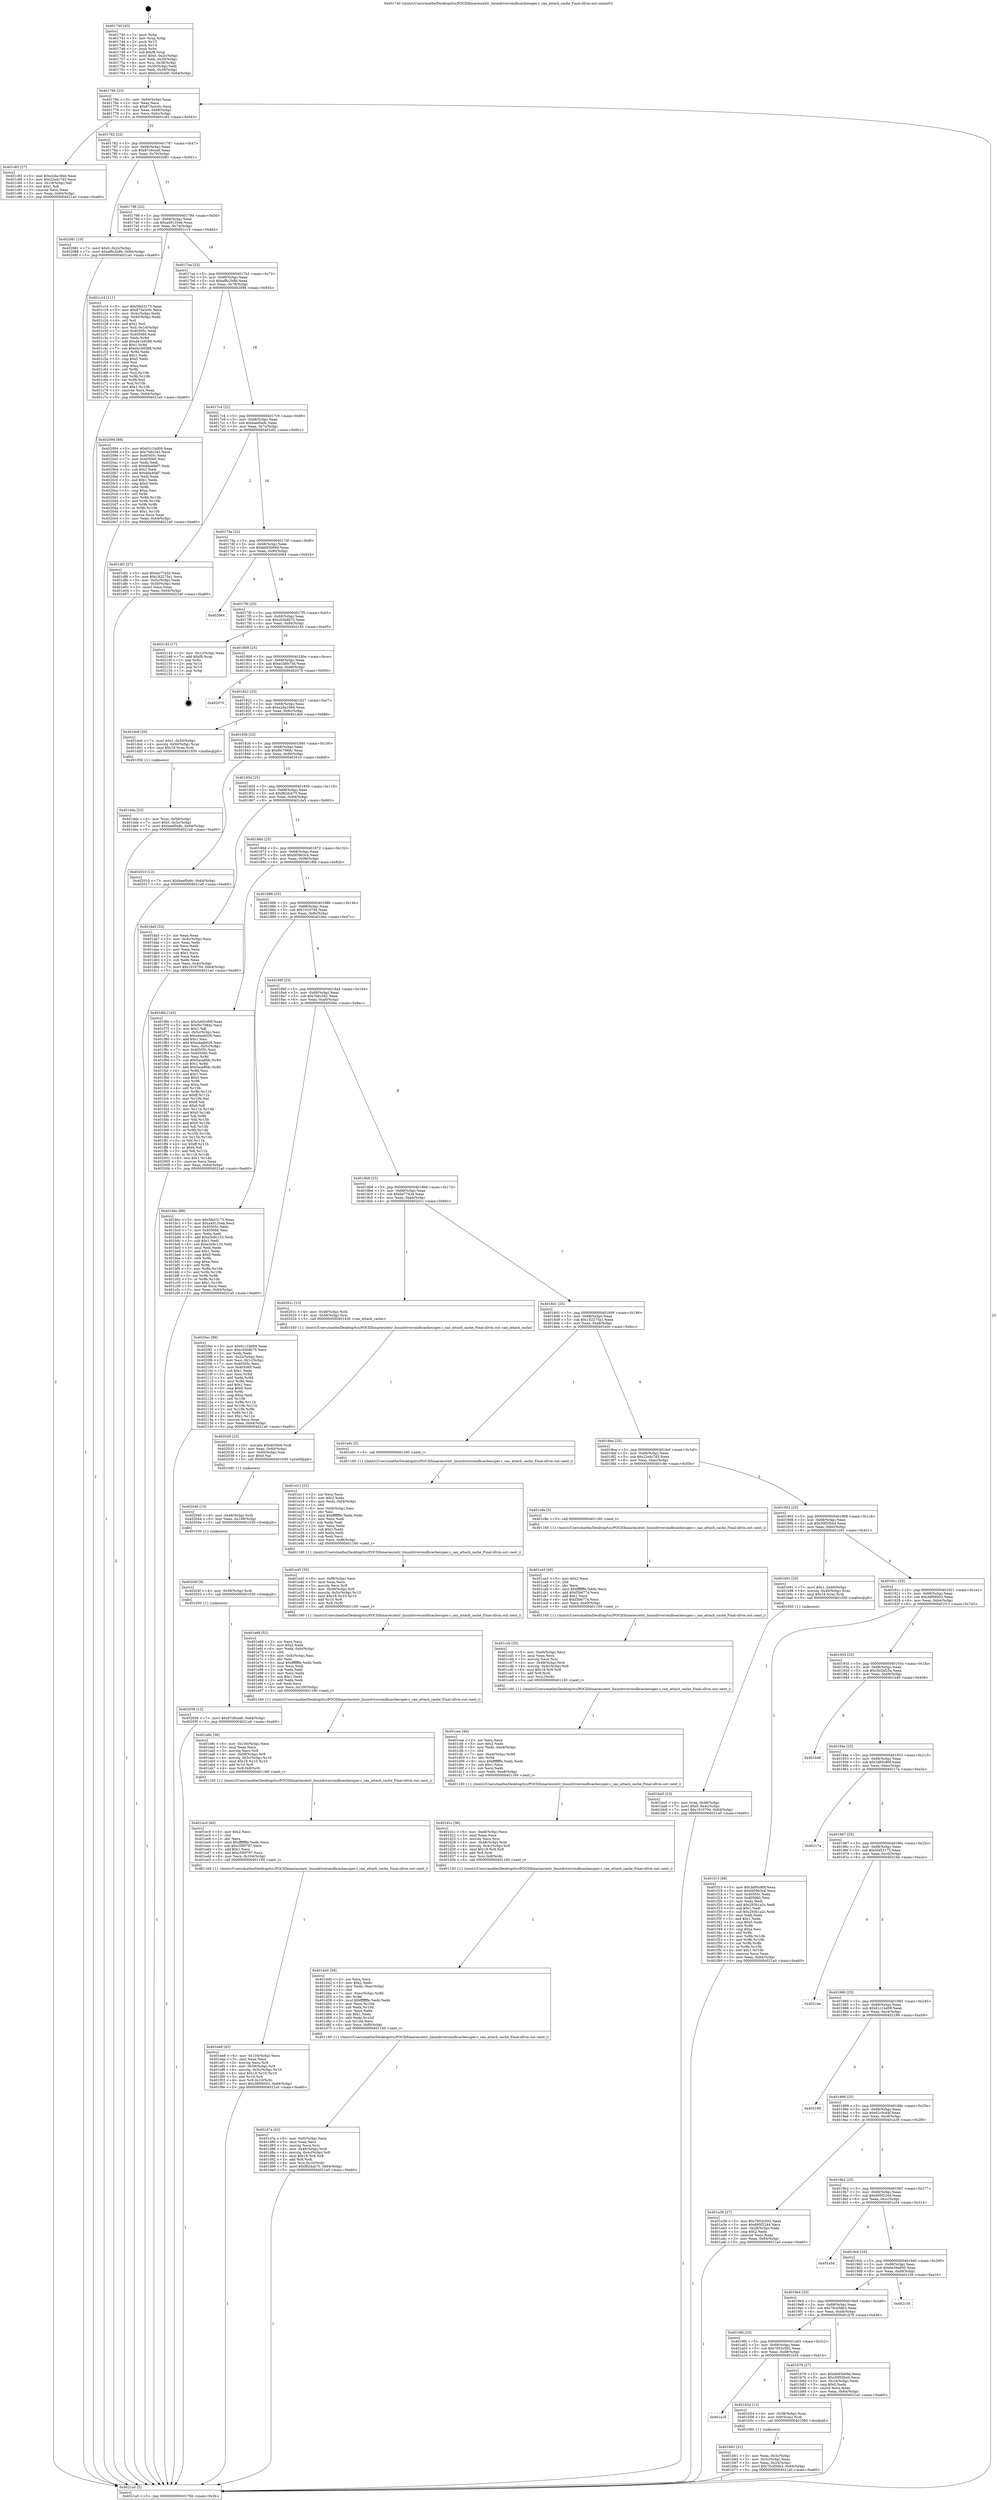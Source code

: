 digraph "0x401740" {
  label = "0x401740 (/mnt/c/Users/mathe/Desktop/tcc/POCII/binaries/extr_linuxdriversmdbcachesuper.c_can_attach_cache_Final-ollvm.out::main(0))"
  labelloc = "t"
  node[shape=record]

  Entry [label="",width=0.3,height=0.3,shape=circle,fillcolor=black,style=filled]
  "0x40176b" [label="{
     0x40176b [23]\l
     | [instrs]\l
     &nbsp;&nbsp;0x40176b \<+3\>: mov -0x64(%rbp),%eax\l
     &nbsp;&nbsp;0x40176e \<+2\>: mov %eax,%ecx\l
     &nbsp;&nbsp;0x401770 \<+6\>: sub $0x873a3c0c,%ecx\l
     &nbsp;&nbsp;0x401776 \<+3\>: mov %eax,-0x68(%rbp)\l
     &nbsp;&nbsp;0x401779 \<+3\>: mov %ecx,-0x6c(%rbp)\l
     &nbsp;&nbsp;0x40177c \<+6\>: je 0000000000401c83 \<main+0x543\>\l
  }"]
  "0x401c83" [label="{
     0x401c83 [27]\l
     | [instrs]\l
     &nbsp;&nbsp;0x401c83 \<+5\>: mov $0xe2da16bd,%eax\l
     &nbsp;&nbsp;0x401c88 \<+5\>: mov $0x22e4c7d3,%ecx\l
     &nbsp;&nbsp;0x401c8d \<+3\>: mov -0x1d(%rbp),%dl\l
     &nbsp;&nbsp;0x401c90 \<+3\>: test $0x1,%dl\l
     &nbsp;&nbsp;0x401c93 \<+3\>: cmovne %ecx,%eax\l
     &nbsp;&nbsp;0x401c96 \<+3\>: mov %eax,-0x64(%rbp)\l
     &nbsp;&nbsp;0x401c99 \<+5\>: jmp 00000000004021a0 \<main+0xa60\>\l
  }"]
  "0x401782" [label="{
     0x401782 [22]\l
     | [instrs]\l
     &nbsp;&nbsp;0x401782 \<+5\>: jmp 0000000000401787 \<main+0x47\>\l
     &nbsp;&nbsp;0x401787 \<+3\>: mov -0x68(%rbp),%eax\l
     &nbsp;&nbsp;0x40178a \<+5\>: sub $0x87c9cea6,%eax\l
     &nbsp;&nbsp;0x40178f \<+3\>: mov %eax,-0x70(%rbp)\l
     &nbsp;&nbsp;0x401792 \<+6\>: je 0000000000402081 \<main+0x941\>\l
  }"]
  Exit [label="",width=0.3,height=0.3,shape=circle,fillcolor=black,style=filled,peripheries=2]
  "0x402081" [label="{
     0x402081 [19]\l
     | [instrs]\l
     &nbsp;&nbsp;0x402081 \<+7\>: movl $0x0,-0x2c(%rbp)\l
     &nbsp;&nbsp;0x402088 \<+7\>: movl $0xaf8c2b8b,-0x64(%rbp)\l
     &nbsp;&nbsp;0x40208f \<+5\>: jmp 00000000004021a0 \<main+0xa60\>\l
  }"]
  "0x401798" [label="{
     0x401798 [22]\l
     | [instrs]\l
     &nbsp;&nbsp;0x401798 \<+5\>: jmp 000000000040179d \<main+0x5d\>\l
     &nbsp;&nbsp;0x40179d \<+3\>: mov -0x68(%rbp),%eax\l
     &nbsp;&nbsp;0x4017a0 \<+5\>: sub $0xa49135eb,%eax\l
     &nbsp;&nbsp;0x4017a5 \<+3\>: mov %eax,-0x74(%rbp)\l
     &nbsp;&nbsp;0x4017a8 \<+6\>: je 0000000000401c14 \<main+0x4d4\>\l
  }"]
  "0x402058" [label="{
     0x402058 [12]\l
     | [instrs]\l
     &nbsp;&nbsp;0x402058 \<+7\>: movl $0x87c9cea6,-0x64(%rbp)\l
     &nbsp;&nbsp;0x40205f \<+5\>: jmp 00000000004021a0 \<main+0xa60\>\l
  }"]
  "0x401c14" [label="{
     0x401c14 [111]\l
     | [instrs]\l
     &nbsp;&nbsp;0x401c14 \<+5\>: mov $0x5fa53175,%eax\l
     &nbsp;&nbsp;0x401c19 \<+5\>: mov $0x873a3c0c,%ecx\l
     &nbsp;&nbsp;0x401c1e \<+3\>: mov -0x4c(%rbp),%edx\l
     &nbsp;&nbsp;0x401c21 \<+3\>: cmp -0x40(%rbp),%edx\l
     &nbsp;&nbsp;0x401c24 \<+4\>: setl %sil\l
     &nbsp;&nbsp;0x401c28 \<+4\>: and $0x1,%sil\l
     &nbsp;&nbsp;0x401c2c \<+4\>: mov %sil,-0x1d(%rbp)\l
     &nbsp;&nbsp;0x401c30 \<+7\>: mov 0x40505c,%edx\l
     &nbsp;&nbsp;0x401c37 \<+7\>: mov 0x405060,%edi\l
     &nbsp;&nbsp;0x401c3e \<+3\>: mov %edx,%r8d\l
     &nbsp;&nbsp;0x401c41 \<+7\>: add $0xd41b9388,%r8d\l
     &nbsp;&nbsp;0x401c48 \<+4\>: sub $0x1,%r8d\l
     &nbsp;&nbsp;0x401c4c \<+7\>: sub $0xd41b9388,%r8d\l
     &nbsp;&nbsp;0x401c53 \<+4\>: imul %r8d,%edx\l
     &nbsp;&nbsp;0x401c57 \<+3\>: and $0x1,%edx\l
     &nbsp;&nbsp;0x401c5a \<+3\>: cmp $0x0,%edx\l
     &nbsp;&nbsp;0x401c5d \<+4\>: sete %sil\l
     &nbsp;&nbsp;0x401c61 \<+3\>: cmp $0xa,%edi\l
     &nbsp;&nbsp;0x401c64 \<+4\>: setl %r9b\l
     &nbsp;&nbsp;0x401c68 \<+3\>: mov %sil,%r10b\l
     &nbsp;&nbsp;0x401c6b \<+3\>: and %r9b,%r10b\l
     &nbsp;&nbsp;0x401c6e \<+3\>: xor %r9b,%sil\l
     &nbsp;&nbsp;0x401c71 \<+3\>: or %sil,%r10b\l
     &nbsp;&nbsp;0x401c74 \<+4\>: test $0x1,%r10b\l
     &nbsp;&nbsp;0x401c78 \<+3\>: cmovne %ecx,%eax\l
     &nbsp;&nbsp;0x401c7b \<+3\>: mov %eax,-0x64(%rbp)\l
     &nbsp;&nbsp;0x401c7e \<+5\>: jmp 00000000004021a0 \<main+0xa60\>\l
  }"]
  "0x4017ae" [label="{
     0x4017ae [22]\l
     | [instrs]\l
     &nbsp;&nbsp;0x4017ae \<+5\>: jmp 00000000004017b3 \<main+0x73\>\l
     &nbsp;&nbsp;0x4017b3 \<+3\>: mov -0x68(%rbp),%eax\l
     &nbsp;&nbsp;0x4017b6 \<+5\>: sub $0xaf8c2b8b,%eax\l
     &nbsp;&nbsp;0x4017bb \<+3\>: mov %eax,-0x78(%rbp)\l
     &nbsp;&nbsp;0x4017be \<+6\>: je 0000000000402094 \<main+0x954\>\l
  }"]
  "0x40204f" [label="{
     0x40204f [9]\l
     | [instrs]\l
     &nbsp;&nbsp;0x40204f \<+4\>: mov -0x58(%rbp),%rdi\l
     &nbsp;&nbsp;0x402053 \<+5\>: call 0000000000401030 \<free@plt\>\l
     | [calls]\l
     &nbsp;&nbsp;0x401030 \{1\} (unknown)\l
  }"]
  "0x402094" [label="{
     0x402094 [88]\l
     | [instrs]\l
     &nbsp;&nbsp;0x402094 \<+5\>: mov $0x61c1bd09,%eax\l
     &nbsp;&nbsp;0x402099 \<+5\>: mov $0x7b6c342,%ecx\l
     &nbsp;&nbsp;0x40209e \<+7\>: mov 0x40505c,%edx\l
     &nbsp;&nbsp;0x4020a5 \<+7\>: mov 0x405060,%esi\l
     &nbsp;&nbsp;0x4020ac \<+2\>: mov %edx,%edi\l
     &nbsp;&nbsp;0x4020ae \<+6\>: sub $0xdda40af7,%edi\l
     &nbsp;&nbsp;0x4020b4 \<+3\>: sub $0x1,%edi\l
     &nbsp;&nbsp;0x4020b7 \<+6\>: add $0xdda40af7,%edi\l
     &nbsp;&nbsp;0x4020bd \<+3\>: imul %edi,%edx\l
     &nbsp;&nbsp;0x4020c0 \<+3\>: and $0x1,%edx\l
     &nbsp;&nbsp;0x4020c3 \<+3\>: cmp $0x0,%edx\l
     &nbsp;&nbsp;0x4020c6 \<+4\>: sete %r8b\l
     &nbsp;&nbsp;0x4020ca \<+3\>: cmp $0xa,%esi\l
     &nbsp;&nbsp;0x4020cd \<+4\>: setl %r9b\l
     &nbsp;&nbsp;0x4020d1 \<+3\>: mov %r8b,%r10b\l
     &nbsp;&nbsp;0x4020d4 \<+3\>: and %r9b,%r10b\l
     &nbsp;&nbsp;0x4020d7 \<+3\>: xor %r9b,%r8b\l
     &nbsp;&nbsp;0x4020da \<+3\>: or %r8b,%r10b\l
     &nbsp;&nbsp;0x4020dd \<+4\>: test $0x1,%r10b\l
     &nbsp;&nbsp;0x4020e1 \<+3\>: cmovne %ecx,%eax\l
     &nbsp;&nbsp;0x4020e4 \<+3\>: mov %eax,-0x64(%rbp)\l
     &nbsp;&nbsp;0x4020e7 \<+5\>: jmp 00000000004021a0 \<main+0xa60\>\l
  }"]
  "0x4017c4" [label="{
     0x4017c4 [22]\l
     | [instrs]\l
     &nbsp;&nbsp;0x4017c4 \<+5\>: jmp 00000000004017c9 \<main+0x89\>\l
     &nbsp;&nbsp;0x4017c9 \<+3\>: mov -0x68(%rbp),%eax\l
     &nbsp;&nbsp;0x4017cc \<+5\>: sub $0xbaef0a9c,%eax\l
     &nbsp;&nbsp;0x4017d1 \<+3\>: mov %eax,-0x7c(%rbp)\l
     &nbsp;&nbsp;0x4017d4 \<+6\>: je 0000000000401df1 \<main+0x6b1\>\l
  }"]
  "0x402040" [label="{
     0x402040 [15]\l
     | [instrs]\l
     &nbsp;&nbsp;0x402040 \<+4\>: mov -0x48(%rbp),%rdi\l
     &nbsp;&nbsp;0x402044 \<+6\>: mov %eax,-0x108(%rbp)\l
     &nbsp;&nbsp;0x40204a \<+5\>: call 0000000000401030 \<free@plt\>\l
     | [calls]\l
     &nbsp;&nbsp;0x401030 \{1\} (unknown)\l
  }"]
  "0x401df1" [label="{
     0x401df1 [27]\l
     | [instrs]\l
     &nbsp;&nbsp;0x401df1 \<+5\>: mov $0xbe7743d,%eax\l
     &nbsp;&nbsp;0x401df6 \<+5\>: mov $0x182275a1,%ecx\l
     &nbsp;&nbsp;0x401dfb \<+3\>: mov -0x5c(%rbp),%edx\l
     &nbsp;&nbsp;0x401dfe \<+3\>: cmp -0x50(%rbp),%edx\l
     &nbsp;&nbsp;0x401e01 \<+3\>: cmovl %ecx,%eax\l
     &nbsp;&nbsp;0x401e04 \<+3\>: mov %eax,-0x64(%rbp)\l
     &nbsp;&nbsp;0x401e07 \<+5\>: jmp 00000000004021a0 \<main+0xa60\>\l
  }"]
  "0x4017da" [label="{
     0x4017da [22]\l
     | [instrs]\l
     &nbsp;&nbsp;0x4017da \<+5\>: jmp 00000000004017df \<main+0x9f\>\l
     &nbsp;&nbsp;0x4017df \<+3\>: mov -0x68(%rbp),%eax\l
     &nbsp;&nbsp;0x4017e2 \<+5\>: sub $0xbb95b69d,%eax\l
     &nbsp;&nbsp;0x4017e7 \<+3\>: mov %eax,-0x80(%rbp)\l
     &nbsp;&nbsp;0x4017ea \<+6\>: je 0000000000402064 \<main+0x924\>\l
  }"]
  "0x402029" [label="{
     0x402029 [23]\l
     | [instrs]\l
     &nbsp;&nbsp;0x402029 \<+10\>: movabs $0x4030b6,%rdi\l
     &nbsp;&nbsp;0x402033 \<+3\>: mov %eax,-0x60(%rbp)\l
     &nbsp;&nbsp;0x402036 \<+3\>: mov -0x60(%rbp),%esi\l
     &nbsp;&nbsp;0x402039 \<+2\>: mov $0x0,%al\l
     &nbsp;&nbsp;0x40203b \<+5\>: call 0000000000401040 \<printf@plt\>\l
     | [calls]\l
     &nbsp;&nbsp;0x401040 \{1\} (unknown)\l
  }"]
  "0x402064" [label="{
     0x402064\l
  }", style=dashed]
  "0x4017f0" [label="{
     0x4017f0 [25]\l
     | [instrs]\l
     &nbsp;&nbsp;0x4017f0 \<+5\>: jmp 00000000004017f5 \<main+0xb5\>\l
     &nbsp;&nbsp;0x4017f5 \<+3\>: mov -0x68(%rbp),%eax\l
     &nbsp;&nbsp;0x4017f8 \<+5\>: sub $0xc03b8b75,%eax\l
     &nbsp;&nbsp;0x4017fd \<+6\>: mov %eax,-0x84(%rbp)\l
     &nbsp;&nbsp;0x401803 \<+6\>: je 0000000000402145 \<main+0xa05\>\l
  }"]
  "0x401ee8" [label="{
     0x401ee8 [43]\l
     | [instrs]\l
     &nbsp;&nbsp;0x401ee8 \<+6\>: mov -0x104(%rbp),%ecx\l
     &nbsp;&nbsp;0x401eee \<+3\>: imul %eax,%ecx\l
     &nbsp;&nbsp;0x401ef1 \<+3\>: movslq %ecx,%r8\l
     &nbsp;&nbsp;0x401ef4 \<+4\>: mov -0x58(%rbp),%r9\l
     &nbsp;&nbsp;0x401ef8 \<+4\>: movslq -0x5c(%rbp),%r10\l
     &nbsp;&nbsp;0x401efc \<+4\>: imul $0x18,%r10,%r10\l
     &nbsp;&nbsp;0x401f00 \<+3\>: add %r10,%r9\l
     &nbsp;&nbsp;0x401f03 \<+4\>: mov %r8,0x10(%r9)\l
     &nbsp;&nbsp;0x401f07 \<+7\>: movl $0x36f09503,-0x64(%rbp)\l
     &nbsp;&nbsp;0x401f0e \<+5\>: jmp 00000000004021a0 \<main+0xa60\>\l
  }"]
  "0x402145" [label="{
     0x402145 [17]\l
     | [instrs]\l
     &nbsp;&nbsp;0x402145 \<+3\>: mov -0x1c(%rbp),%eax\l
     &nbsp;&nbsp;0x402148 \<+7\>: add $0xf8,%rsp\l
     &nbsp;&nbsp;0x40214f \<+1\>: pop %rbx\l
     &nbsp;&nbsp;0x402150 \<+2\>: pop %r14\l
     &nbsp;&nbsp;0x402152 \<+2\>: pop %r15\l
     &nbsp;&nbsp;0x402154 \<+1\>: pop %rbp\l
     &nbsp;&nbsp;0x402155 \<+1\>: ret\l
  }"]
  "0x401809" [label="{
     0x401809 [25]\l
     | [instrs]\l
     &nbsp;&nbsp;0x401809 \<+5\>: jmp 000000000040180e \<main+0xce\>\l
     &nbsp;&nbsp;0x40180e \<+3\>: mov -0x68(%rbp),%eax\l
     &nbsp;&nbsp;0x401811 \<+5\>: sub $0xe1b8b7dd,%eax\l
     &nbsp;&nbsp;0x401816 \<+6\>: mov %eax,-0x88(%rbp)\l
     &nbsp;&nbsp;0x40181c \<+6\>: je 0000000000402070 \<main+0x930\>\l
  }"]
  "0x401ec0" [label="{
     0x401ec0 [40]\l
     | [instrs]\l
     &nbsp;&nbsp;0x401ec0 \<+5\>: mov $0x2,%ecx\l
     &nbsp;&nbsp;0x401ec5 \<+1\>: cltd\l
     &nbsp;&nbsp;0x401ec6 \<+2\>: idiv %ecx\l
     &nbsp;&nbsp;0x401ec8 \<+6\>: imul $0xfffffffe,%edx,%ecx\l
     &nbsp;&nbsp;0x401ece \<+6\>: sub $0xc5f0f797,%ecx\l
     &nbsp;&nbsp;0x401ed4 \<+3\>: add $0x1,%ecx\l
     &nbsp;&nbsp;0x401ed7 \<+6\>: add $0xc5f0f797,%ecx\l
     &nbsp;&nbsp;0x401edd \<+6\>: mov %ecx,-0x104(%rbp)\l
     &nbsp;&nbsp;0x401ee3 \<+5\>: call 0000000000401160 \<next_i\>\l
     | [calls]\l
     &nbsp;&nbsp;0x401160 \{1\} (/mnt/c/Users/mathe/Desktop/tcc/POCII/binaries/extr_linuxdriversmdbcachesuper.c_can_attach_cache_Final-ollvm.out::next_i)\l
  }"]
  "0x402070" [label="{
     0x402070\l
  }", style=dashed]
  "0x401822" [label="{
     0x401822 [25]\l
     | [instrs]\l
     &nbsp;&nbsp;0x401822 \<+5\>: jmp 0000000000401827 \<main+0xe7\>\l
     &nbsp;&nbsp;0x401827 \<+3\>: mov -0x68(%rbp),%eax\l
     &nbsp;&nbsp;0x40182a \<+5\>: sub $0xe2da16bd,%eax\l
     &nbsp;&nbsp;0x40182f \<+6\>: mov %eax,-0x8c(%rbp)\l
     &nbsp;&nbsp;0x401835 \<+6\>: je 0000000000401dc6 \<main+0x686\>\l
  }"]
  "0x401e9c" [label="{
     0x401e9c [36]\l
     | [instrs]\l
     &nbsp;&nbsp;0x401e9c \<+6\>: mov -0x100(%rbp),%ecx\l
     &nbsp;&nbsp;0x401ea2 \<+3\>: imul %eax,%ecx\l
     &nbsp;&nbsp;0x401ea5 \<+3\>: movslq %ecx,%r8\l
     &nbsp;&nbsp;0x401ea8 \<+4\>: mov -0x58(%rbp),%r9\l
     &nbsp;&nbsp;0x401eac \<+4\>: movslq -0x5c(%rbp),%r10\l
     &nbsp;&nbsp;0x401eb0 \<+4\>: imul $0x18,%r10,%r10\l
     &nbsp;&nbsp;0x401eb4 \<+3\>: add %r10,%r9\l
     &nbsp;&nbsp;0x401eb7 \<+4\>: mov %r8,0x8(%r9)\l
     &nbsp;&nbsp;0x401ebb \<+5\>: call 0000000000401160 \<next_i\>\l
     | [calls]\l
     &nbsp;&nbsp;0x401160 \{1\} (/mnt/c/Users/mathe/Desktop/tcc/POCII/binaries/extr_linuxdriversmdbcachesuper.c_can_attach_cache_Final-ollvm.out::next_i)\l
  }"]
  "0x401dc6" [label="{
     0x401dc6 [20]\l
     | [instrs]\l
     &nbsp;&nbsp;0x401dc6 \<+7\>: movl $0x1,-0x50(%rbp)\l
     &nbsp;&nbsp;0x401dcd \<+4\>: movslq -0x50(%rbp),%rax\l
     &nbsp;&nbsp;0x401dd1 \<+4\>: imul $0x18,%rax,%rdi\l
     &nbsp;&nbsp;0x401dd5 \<+5\>: call 0000000000401050 \<malloc@plt\>\l
     | [calls]\l
     &nbsp;&nbsp;0x401050 \{1\} (unknown)\l
  }"]
  "0x40183b" [label="{
     0x40183b [25]\l
     | [instrs]\l
     &nbsp;&nbsp;0x40183b \<+5\>: jmp 0000000000401840 \<main+0x100\>\l
     &nbsp;&nbsp;0x401840 \<+3\>: mov -0x68(%rbp),%eax\l
     &nbsp;&nbsp;0x401843 \<+5\>: sub $0xf0c798dc,%eax\l
     &nbsp;&nbsp;0x401848 \<+6\>: mov %eax,-0x90(%rbp)\l
     &nbsp;&nbsp;0x40184e \<+6\>: je 0000000000402010 \<main+0x8d0\>\l
  }"]
  "0x401e68" [label="{
     0x401e68 [52]\l
     | [instrs]\l
     &nbsp;&nbsp;0x401e68 \<+2\>: xor %ecx,%ecx\l
     &nbsp;&nbsp;0x401e6a \<+5\>: mov $0x2,%edx\l
     &nbsp;&nbsp;0x401e6f \<+6\>: mov %edx,-0xfc(%rbp)\l
     &nbsp;&nbsp;0x401e75 \<+1\>: cltd\l
     &nbsp;&nbsp;0x401e76 \<+6\>: mov -0xfc(%rbp),%esi\l
     &nbsp;&nbsp;0x401e7c \<+2\>: idiv %esi\l
     &nbsp;&nbsp;0x401e7e \<+6\>: imul $0xfffffffe,%edx,%edx\l
     &nbsp;&nbsp;0x401e84 \<+2\>: mov %ecx,%edi\l
     &nbsp;&nbsp;0x401e86 \<+2\>: sub %edx,%edi\l
     &nbsp;&nbsp;0x401e88 \<+2\>: mov %ecx,%edx\l
     &nbsp;&nbsp;0x401e8a \<+3\>: sub $0x1,%edx\l
     &nbsp;&nbsp;0x401e8d \<+2\>: add %edx,%edi\l
     &nbsp;&nbsp;0x401e8f \<+2\>: sub %edi,%ecx\l
     &nbsp;&nbsp;0x401e91 \<+6\>: mov %ecx,-0x100(%rbp)\l
     &nbsp;&nbsp;0x401e97 \<+5\>: call 0000000000401160 \<next_i\>\l
     | [calls]\l
     &nbsp;&nbsp;0x401160 \{1\} (/mnt/c/Users/mathe/Desktop/tcc/POCII/binaries/extr_linuxdriversmdbcachesuper.c_can_attach_cache_Final-ollvm.out::next_i)\l
  }"]
  "0x402010" [label="{
     0x402010 [12]\l
     | [instrs]\l
     &nbsp;&nbsp;0x402010 \<+7\>: movl $0xbaef0a9c,-0x64(%rbp)\l
     &nbsp;&nbsp;0x402017 \<+5\>: jmp 00000000004021a0 \<main+0xa60\>\l
  }"]
  "0x401854" [label="{
     0x401854 [25]\l
     | [instrs]\l
     &nbsp;&nbsp;0x401854 \<+5\>: jmp 0000000000401859 \<main+0x119\>\l
     &nbsp;&nbsp;0x401859 \<+3\>: mov -0x68(%rbp),%eax\l
     &nbsp;&nbsp;0x40185c \<+5\>: sub $0xf82dcb75,%eax\l
     &nbsp;&nbsp;0x401861 \<+6\>: mov %eax,-0x94(%rbp)\l
     &nbsp;&nbsp;0x401867 \<+6\>: je 0000000000401da5 \<main+0x665\>\l
  }"]
  "0x401e45" [label="{
     0x401e45 [35]\l
     | [instrs]\l
     &nbsp;&nbsp;0x401e45 \<+6\>: mov -0xf8(%rbp),%ecx\l
     &nbsp;&nbsp;0x401e4b \<+3\>: imul %eax,%ecx\l
     &nbsp;&nbsp;0x401e4e \<+3\>: movslq %ecx,%r8\l
     &nbsp;&nbsp;0x401e51 \<+4\>: mov -0x58(%rbp),%r9\l
     &nbsp;&nbsp;0x401e55 \<+4\>: movslq -0x5c(%rbp),%r10\l
     &nbsp;&nbsp;0x401e59 \<+4\>: imul $0x18,%r10,%r10\l
     &nbsp;&nbsp;0x401e5d \<+3\>: add %r10,%r9\l
     &nbsp;&nbsp;0x401e60 \<+3\>: mov %r8,(%r9)\l
     &nbsp;&nbsp;0x401e63 \<+5\>: call 0000000000401160 \<next_i\>\l
     | [calls]\l
     &nbsp;&nbsp;0x401160 \{1\} (/mnt/c/Users/mathe/Desktop/tcc/POCII/binaries/extr_linuxdriversmdbcachesuper.c_can_attach_cache_Final-ollvm.out::next_i)\l
  }"]
  "0x401da5" [label="{
     0x401da5 [33]\l
     | [instrs]\l
     &nbsp;&nbsp;0x401da5 \<+2\>: xor %eax,%eax\l
     &nbsp;&nbsp;0x401da7 \<+3\>: mov -0x4c(%rbp),%ecx\l
     &nbsp;&nbsp;0x401daa \<+2\>: mov %eax,%edx\l
     &nbsp;&nbsp;0x401dac \<+2\>: sub %ecx,%edx\l
     &nbsp;&nbsp;0x401dae \<+2\>: mov %eax,%ecx\l
     &nbsp;&nbsp;0x401db0 \<+3\>: sub $0x1,%ecx\l
     &nbsp;&nbsp;0x401db3 \<+2\>: add %ecx,%edx\l
     &nbsp;&nbsp;0x401db5 \<+2\>: sub %edx,%eax\l
     &nbsp;&nbsp;0x401db7 \<+3\>: mov %eax,-0x4c(%rbp)\l
     &nbsp;&nbsp;0x401dba \<+7\>: movl $0x1010794,-0x64(%rbp)\l
     &nbsp;&nbsp;0x401dc1 \<+5\>: jmp 00000000004021a0 \<main+0xa60\>\l
  }"]
  "0x40186d" [label="{
     0x40186d [25]\l
     | [instrs]\l
     &nbsp;&nbsp;0x40186d \<+5\>: jmp 0000000000401872 \<main+0x132\>\l
     &nbsp;&nbsp;0x401872 \<+3\>: mov -0x68(%rbp),%eax\l
     &nbsp;&nbsp;0x401875 \<+5\>: sub $0xfd59b3c4,%eax\l
     &nbsp;&nbsp;0x40187a \<+6\>: mov %eax,-0x98(%rbp)\l
     &nbsp;&nbsp;0x401880 \<+6\>: je 0000000000401f6b \<main+0x82b\>\l
  }"]
  "0x401e11" [label="{
     0x401e11 [52]\l
     | [instrs]\l
     &nbsp;&nbsp;0x401e11 \<+2\>: xor %ecx,%ecx\l
     &nbsp;&nbsp;0x401e13 \<+5\>: mov $0x2,%edx\l
     &nbsp;&nbsp;0x401e18 \<+6\>: mov %edx,-0xf4(%rbp)\l
     &nbsp;&nbsp;0x401e1e \<+1\>: cltd\l
     &nbsp;&nbsp;0x401e1f \<+6\>: mov -0xf4(%rbp),%esi\l
     &nbsp;&nbsp;0x401e25 \<+2\>: idiv %esi\l
     &nbsp;&nbsp;0x401e27 \<+6\>: imul $0xfffffffe,%edx,%edx\l
     &nbsp;&nbsp;0x401e2d \<+2\>: mov %ecx,%edi\l
     &nbsp;&nbsp;0x401e2f \<+2\>: sub %edx,%edi\l
     &nbsp;&nbsp;0x401e31 \<+2\>: mov %ecx,%edx\l
     &nbsp;&nbsp;0x401e33 \<+3\>: sub $0x1,%edx\l
     &nbsp;&nbsp;0x401e36 \<+2\>: add %edx,%edi\l
     &nbsp;&nbsp;0x401e38 \<+2\>: sub %edi,%ecx\l
     &nbsp;&nbsp;0x401e3a \<+6\>: mov %ecx,-0xf8(%rbp)\l
     &nbsp;&nbsp;0x401e40 \<+5\>: call 0000000000401160 \<next_i\>\l
     | [calls]\l
     &nbsp;&nbsp;0x401160 \{1\} (/mnt/c/Users/mathe/Desktop/tcc/POCII/binaries/extr_linuxdriversmdbcachesuper.c_can_attach_cache_Final-ollvm.out::next_i)\l
  }"]
  "0x401f6b" [label="{
     0x401f6b [165]\l
     | [instrs]\l
     &nbsp;&nbsp;0x401f6b \<+5\>: mov $0x3d95c80f,%eax\l
     &nbsp;&nbsp;0x401f70 \<+5\>: mov $0xf0c798dc,%ecx\l
     &nbsp;&nbsp;0x401f75 \<+2\>: mov $0x1,%dl\l
     &nbsp;&nbsp;0x401f77 \<+3\>: mov -0x5c(%rbp),%esi\l
     &nbsp;&nbsp;0x401f7a \<+6\>: sub $0xa4aab026,%esi\l
     &nbsp;&nbsp;0x401f80 \<+3\>: add $0x1,%esi\l
     &nbsp;&nbsp;0x401f83 \<+6\>: add $0xa4aab026,%esi\l
     &nbsp;&nbsp;0x401f89 \<+3\>: mov %esi,-0x5c(%rbp)\l
     &nbsp;&nbsp;0x401f8c \<+7\>: mov 0x40505c,%esi\l
     &nbsp;&nbsp;0x401f93 \<+7\>: mov 0x405060,%edi\l
     &nbsp;&nbsp;0x401f9a \<+3\>: mov %esi,%r8d\l
     &nbsp;&nbsp;0x401f9d \<+7\>: sub $0x5aca8fdc,%r8d\l
     &nbsp;&nbsp;0x401fa4 \<+4\>: sub $0x1,%r8d\l
     &nbsp;&nbsp;0x401fa8 \<+7\>: add $0x5aca8fdc,%r8d\l
     &nbsp;&nbsp;0x401faf \<+4\>: imul %r8d,%esi\l
     &nbsp;&nbsp;0x401fb3 \<+3\>: and $0x1,%esi\l
     &nbsp;&nbsp;0x401fb6 \<+3\>: cmp $0x0,%esi\l
     &nbsp;&nbsp;0x401fb9 \<+4\>: sete %r9b\l
     &nbsp;&nbsp;0x401fbd \<+3\>: cmp $0xa,%edi\l
     &nbsp;&nbsp;0x401fc0 \<+4\>: setl %r10b\l
     &nbsp;&nbsp;0x401fc4 \<+3\>: mov %r9b,%r11b\l
     &nbsp;&nbsp;0x401fc7 \<+4\>: xor $0xff,%r11b\l
     &nbsp;&nbsp;0x401fcb \<+3\>: mov %r10b,%bl\l
     &nbsp;&nbsp;0x401fce \<+3\>: xor $0xff,%bl\l
     &nbsp;&nbsp;0x401fd1 \<+3\>: xor $0x0,%dl\l
     &nbsp;&nbsp;0x401fd4 \<+3\>: mov %r11b,%r14b\l
     &nbsp;&nbsp;0x401fd7 \<+4\>: and $0x0,%r14b\l
     &nbsp;&nbsp;0x401fdb \<+3\>: and %dl,%r9b\l
     &nbsp;&nbsp;0x401fde \<+3\>: mov %bl,%r15b\l
     &nbsp;&nbsp;0x401fe1 \<+4\>: and $0x0,%r15b\l
     &nbsp;&nbsp;0x401fe5 \<+3\>: and %dl,%r10b\l
     &nbsp;&nbsp;0x401fe8 \<+3\>: or %r9b,%r14b\l
     &nbsp;&nbsp;0x401feb \<+3\>: or %r10b,%r15b\l
     &nbsp;&nbsp;0x401fee \<+3\>: xor %r15b,%r14b\l
     &nbsp;&nbsp;0x401ff1 \<+3\>: or %bl,%r11b\l
     &nbsp;&nbsp;0x401ff4 \<+4\>: xor $0xff,%r11b\l
     &nbsp;&nbsp;0x401ff8 \<+3\>: or $0x0,%dl\l
     &nbsp;&nbsp;0x401ffb \<+3\>: and %dl,%r11b\l
     &nbsp;&nbsp;0x401ffe \<+3\>: or %r11b,%r14b\l
     &nbsp;&nbsp;0x402001 \<+4\>: test $0x1,%r14b\l
     &nbsp;&nbsp;0x402005 \<+3\>: cmovne %ecx,%eax\l
     &nbsp;&nbsp;0x402008 \<+3\>: mov %eax,-0x64(%rbp)\l
     &nbsp;&nbsp;0x40200b \<+5\>: jmp 00000000004021a0 \<main+0xa60\>\l
  }"]
  "0x401886" [label="{
     0x401886 [25]\l
     | [instrs]\l
     &nbsp;&nbsp;0x401886 \<+5\>: jmp 000000000040188b \<main+0x14b\>\l
     &nbsp;&nbsp;0x40188b \<+3\>: mov -0x68(%rbp),%eax\l
     &nbsp;&nbsp;0x40188e \<+5\>: sub $0x1010794,%eax\l
     &nbsp;&nbsp;0x401893 \<+6\>: mov %eax,-0x9c(%rbp)\l
     &nbsp;&nbsp;0x401899 \<+6\>: je 0000000000401bbc \<main+0x47c\>\l
  }"]
  "0x401dda" [label="{
     0x401dda [23]\l
     | [instrs]\l
     &nbsp;&nbsp;0x401dda \<+4\>: mov %rax,-0x58(%rbp)\l
     &nbsp;&nbsp;0x401dde \<+7\>: movl $0x0,-0x5c(%rbp)\l
     &nbsp;&nbsp;0x401de5 \<+7\>: movl $0xbaef0a9c,-0x64(%rbp)\l
     &nbsp;&nbsp;0x401dec \<+5\>: jmp 00000000004021a0 \<main+0xa60\>\l
  }"]
  "0x401bbc" [label="{
     0x401bbc [88]\l
     | [instrs]\l
     &nbsp;&nbsp;0x401bbc \<+5\>: mov $0x5fa53175,%eax\l
     &nbsp;&nbsp;0x401bc1 \<+5\>: mov $0xa49135eb,%ecx\l
     &nbsp;&nbsp;0x401bc6 \<+7\>: mov 0x40505c,%edx\l
     &nbsp;&nbsp;0x401bcd \<+7\>: mov 0x405060,%esi\l
     &nbsp;&nbsp;0x401bd4 \<+2\>: mov %edx,%edi\l
     &nbsp;&nbsp;0x401bd6 \<+6\>: add $0xe3c8c133,%edi\l
     &nbsp;&nbsp;0x401bdc \<+3\>: sub $0x1,%edi\l
     &nbsp;&nbsp;0x401bdf \<+6\>: sub $0xe3c8c133,%edi\l
     &nbsp;&nbsp;0x401be5 \<+3\>: imul %edi,%edx\l
     &nbsp;&nbsp;0x401be8 \<+3\>: and $0x1,%edx\l
     &nbsp;&nbsp;0x401beb \<+3\>: cmp $0x0,%edx\l
     &nbsp;&nbsp;0x401bee \<+4\>: sete %r8b\l
     &nbsp;&nbsp;0x401bf2 \<+3\>: cmp $0xa,%esi\l
     &nbsp;&nbsp;0x401bf5 \<+4\>: setl %r9b\l
     &nbsp;&nbsp;0x401bf9 \<+3\>: mov %r8b,%r10b\l
     &nbsp;&nbsp;0x401bfc \<+3\>: and %r9b,%r10b\l
     &nbsp;&nbsp;0x401bff \<+3\>: xor %r9b,%r8b\l
     &nbsp;&nbsp;0x401c02 \<+3\>: or %r8b,%r10b\l
     &nbsp;&nbsp;0x401c05 \<+4\>: test $0x1,%r10b\l
     &nbsp;&nbsp;0x401c09 \<+3\>: cmovne %ecx,%eax\l
     &nbsp;&nbsp;0x401c0c \<+3\>: mov %eax,-0x64(%rbp)\l
     &nbsp;&nbsp;0x401c0f \<+5\>: jmp 00000000004021a0 \<main+0xa60\>\l
  }"]
  "0x40189f" [label="{
     0x40189f [25]\l
     | [instrs]\l
     &nbsp;&nbsp;0x40189f \<+5\>: jmp 00000000004018a4 \<main+0x164\>\l
     &nbsp;&nbsp;0x4018a4 \<+3\>: mov -0x68(%rbp),%eax\l
     &nbsp;&nbsp;0x4018a7 \<+5\>: sub $0x7b6c342,%eax\l
     &nbsp;&nbsp;0x4018ac \<+6\>: mov %eax,-0xa0(%rbp)\l
     &nbsp;&nbsp;0x4018b2 \<+6\>: je 00000000004020ec \<main+0x9ac\>\l
  }"]
  "0x401d7a" [label="{
     0x401d7a [43]\l
     | [instrs]\l
     &nbsp;&nbsp;0x401d7a \<+6\>: mov -0xf0(%rbp),%ecx\l
     &nbsp;&nbsp;0x401d80 \<+3\>: imul %eax,%ecx\l
     &nbsp;&nbsp;0x401d83 \<+3\>: movslq %ecx,%rsi\l
     &nbsp;&nbsp;0x401d86 \<+4\>: mov -0x48(%rbp),%rdi\l
     &nbsp;&nbsp;0x401d8a \<+4\>: movslq -0x4c(%rbp),%r8\l
     &nbsp;&nbsp;0x401d8e \<+4\>: imul $0x18,%r8,%r8\l
     &nbsp;&nbsp;0x401d92 \<+3\>: add %r8,%rdi\l
     &nbsp;&nbsp;0x401d95 \<+4\>: mov %rsi,0x10(%rdi)\l
     &nbsp;&nbsp;0x401d99 \<+7\>: movl $0xf82dcb75,-0x64(%rbp)\l
     &nbsp;&nbsp;0x401da0 \<+5\>: jmp 00000000004021a0 \<main+0xa60\>\l
  }"]
  "0x4020ec" [label="{
     0x4020ec [89]\l
     | [instrs]\l
     &nbsp;&nbsp;0x4020ec \<+5\>: mov $0x61c1bd09,%eax\l
     &nbsp;&nbsp;0x4020f1 \<+5\>: mov $0xc03b8b75,%ecx\l
     &nbsp;&nbsp;0x4020f6 \<+2\>: xor %edx,%edx\l
     &nbsp;&nbsp;0x4020f8 \<+3\>: mov -0x2c(%rbp),%esi\l
     &nbsp;&nbsp;0x4020fb \<+3\>: mov %esi,-0x1c(%rbp)\l
     &nbsp;&nbsp;0x4020fe \<+7\>: mov 0x40505c,%esi\l
     &nbsp;&nbsp;0x402105 \<+7\>: mov 0x405060,%edi\l
     &nbsp;&nbsp;0x40210c \<+3\>: sub $0x1,%edx\l
     &nbsp;&nbsp;0x40210f \<+3\>: mov %esi,%r8d\l
     &nbsp;&nbsp;0x402112 \<+3\>: add %edx,%r8d\l
     &nbsp;&nbsp;0x402115 \<+4\>: imul %r8d,%esi\l
     &nbsp;&nbsp;0x402119 \<+3\>: and $0x1,%esi\l
     &nbsp;&nbsp;0x40211c \<+3\>: cmp $0x0,%esi\l
     &nbsp;&nbsp;0x40211f \<+4\>: sete %r9b\l
     &nbsp;&nbsp;0x402123 \<+3\>: cmp $0xa,%edi\l
     &nbsp;&nbsp;0x402126 \<+4\>: setl %r10b\l
     &nbsp;&nbsp;0x40212a \<+3\>: mov %r9b,%r11b\l
     &nbsp;&nbsp;0x40212d \<+3\>: and %r10b,%r11b\l
     &nbsp;&nbsp;0x402130 \<+3\>: xor %r10b,%r9b\l
     &nbsp;&nbsp;0x402133 \<+3\>: or %r9b,%r11b\l
     &nbsp;&nbsp;0x402136 \<+4\>: test $0x1,%r11b\l
     &nbsp;&nbsp;0x40213a \<+3\>: cmovne %ecx,%eax\l
     &nbsp;&nbsp;0x40213d \<+3\>: mov %eax,-0x64(%rbp)\l
     &nbsp;&nbsp;0x402140 \<+5\>: jmp 00000000004021a0 \<main+0xa60\>\l
  }"]
  "0x4018b8" [label="{
     0x4018b8 [25]\l
     | [instrs]\l
     &nbsp;&nbsp;0x4018b8 \<+5\>: jmp 00000000004018bd \<main+0x17d\>\l
     &nbsp;&nbsp;0x4018bd \<+3\>: mov -0x68(%rbp),%eax\l
     &nbsp;&nbsp;0x4018c0 \<+5\>: sub $0xbe7743d,%eax\l
     &nbsp;&nbsp;0x4018c5 \<+6\>: mov %eax,-0xa4(%rbp)\l
     &nbsp;&nbsp;0x4018cb \<+6\>: je 000000000040201c \<main+0x8dc\>\l
  }"]
  "0x401d40" [label="{
     0x401d40 [58]\l
     | [instrs]\l
     &nbsp;&nbsp;0x401d40 \<+2\>: xor %ecx,%ecx\l
     &nbsp;&nbsp;0x401d42 \<+5\>: mov $0x2,%edx\l
     &nbsp;&nbsp;0x401d47 \<+6\>: mov %edx,-0xec(%rbp)\l
     &nbsp;&nbsp;0x401d4d \<+1\>: cltd\l
     &nbsp;&nbsp;0x401d4e \<+7\>: mov -0xec(%rbp),%r9d\l
     &nbsp;&nbsp;0x401d55 \<+3\>: idiv %r9d\l
     &nbsp;&nbsp;0x401d58 \<+6\>: imul $0xfffffffe,%edx,%edx\l
     &nbsp;&nbsp;0x401d5e \<+3\>: mov %ecx,%r10d\l
     &nbsp;&nbsp;0x401d61 \<+3\>: sub %edx,%r10d\l
     &nbsp;&nbsp;0x401d64 \<+2\>: mov %ecx,%edx\l
     &nbsp;&nbsp;0x401d66 \<+3\>: sub $0x1,%edx\l
     &nbsp;&nbsp;0x401d69 \<+3\>: add %edx,%r10d\l
     &nbsp;&nbsp;0x401d6c \<+3\>: sub %r10d,%ecx\l
     &nbsp;&nbsp;0x401d6f \<+6\>: mov %ecx,-0xf0(%rbp)\l
     &nbsp;&nbsp;0x401d75 \<+5\>: call 0000000000401160 \<next_i\>\l
     | [calls]\l
     &nbsp;&nbsp;0x401160 \{1\} (/mnt/c/Users/mathe/Desktop/tcc/POCII/binaries/extr_linuxdriversmdbcachesuper.c_can_attach_cache_Final-ollvm.out::next_i)\l
  }"]
  "0x40201c" [label="{
     0x40201c [13]\l
     | [instrs]\l
     &nbsp;&nbsp;0x40201c \<+4\>: mov -0x48(%rbp),%rdi\l
     &nbsp;&nbsp;0x402020 \<+4\>: mov -0x58(%rbp),%rsi\l
     &nbsp;&nbsp;0x402024 \<+5\>: call 0000000000401430 \<can_attach_cache\>\l
     | [calls]\l
     &nbsp;&nbsp;0x401430 \{1\} (/mnt/c/Users/mathe/Desktop/tcc/POCII/binaries/extr_linuxdriversmdbcachesuper.c_can_attach_cache_Final-ollvm.out::can_attach_cache)\l
  }"]
  "0x4018d1" [label="{
     0x4018d1 [25]\l
     | [instrs]\l
     &nbsp;&nbsp;0x4018d1 \<+5\>: jmp 00000000004018d6 \<main+0x196\>\l
     &nbsp;&nbsp;0x4018d6 \<+3\>: mov -0x68(%rbp),%eax\l
     &nbsp;&nbsp;0x4018d9 \<+5\>: sub $0x182275a1,%eax\l
     &nbsp;&nbsp;0x4018de \<+6\>: mov %eax,-0xa8(%rbp)\l
     &nbsp;&nbsp;0x4018e4 \<+6\>: je 0000000000401e0c \<main+0x6cc\>\l
  }"]
  "0x401d1c" [label="{
     0x401d1c [36]\l
     | [instrs]\l
     &nbsp;&nbsp;0x401d1c \<+6\>: mov -0xe8(%rbp),%ecx\l
     &nbsp;&nbsp;0x401d22 \<+3\>: imul %eax,%ecx\l
     &nbsp;&nbsp;0x401d25 \<+3\>: movslq %ecx,%rsi\l
     &nbsp;&nbsp;0x401d28 \<+4\>: mov -0x48(%rbp),%rdi\l
     &nbsp;&nbsp;0x401d2c \<+4\>: movslq -0x4c(%rbp),%r8\l
     &nbsp;&nbsp;0x401d30 \<+4\>: imul $0x18,%r8,%r8\l
     &nbsp;&nbsp;0x401d34 \<+3\>: add %r8,%rdi\l
     &nbsp;&nbsp;0x401d37 \<+4\>: mov %rsi,0x8(%rdi)\l
     &nbsp;&nbsp;0x401d3b \<+5\>: call 0000000000401160 \<next_i\>\l
     | [calls]\l
     &nbsp;&nbsp;0x401160 \{1\} (/mnt/c/Users/mathe/Desktop/tcc/POCII/binaries/extr_linuxdriversmdbcachesuper.c_can_attach_cache_Final-ollvm.out::next_i)\l
  }"]
  "0x401e0c" [label="{
     0x401e0c [5]\l
     | [instrs]\l
     &nbsp;&nbsp;0x401e0c \<+5\>: call 0000000000401160 \<next_i\>\l
     | [calls]\l
     &nbsp;&nbsp;0x401160 \{1\} (/mnt/c/Users/mathe/Desktop/tcc/POCII/binaries/extr_linuxdriversmdbcachesuper.c_can_attach_cache_Final-ollvm.out::next_i)\l
  }"]
  "0x4018ea" [label="{
     0x4018ea [25]\l
     | [instrs]\l
     &nbsp;&nbsp;0x4018ea \<+5\>: jmp 00000000004018ef \<main+0x1af\>\l
     &nbsp;&nbsp;0x4018ef \<+3\>: mov -0x68(%rbp),%eax\l
     &nbsp;&nbsp;0x4018f2 \<+5\>: sub $0x22e4c7d3,%eax\l
     &nbsp;&nbsp;0x4018f7 \<+6\>: mov %eax,-0xac(%rbp)\l
     &nbsp;&nbsp;0x4018fd \<+6\>: je 0000000000401c9e \<main+0x55e\>\l
  }"]
  "0x401cee" [label="{
     0x401cee [46]\l
     | [instrs]\l
     &nbsp;&nbsp;0x401cee \<+2\>: xor %ecx,%ecx\l
     &nbsp;&nbsp;0x401cf0 \<+5\>: mov $0x2,%edx\l
     &nbsp;&nbsp;0x401cf5 \<+6\>: mov %edx,-0xe4(%rbp)\l
     &nbsp;&nbsp;0x401cfb \<+1\>: cltd\l
     &nbsp;&nbsp;0x401cfc \<+7\>: mov -0xe4(%rbp),%r9d\l
     &nbsp;&nbsp;0x401d03 \<+3\>: idiv %r9d\l
     &nbsp;&nbsp;0x401d06 \<+6\>: imul $0xfffffffe,%edx,%edx\l
     &nbsp;&nbsp;0x401d0c \<+3\>: sub $0x1,%ecx\l
     &nbsp;&nbsp;0x401d0f \<+2\>: sub %ecx,%edx\l
     &nbsp;&nbsp;0x401d11 \<+6\>: mov %edx,-0xe8(%rbp)\l
     &nbsp;&nbsp;0x401d17 \<+5\>: call 0000000000401160 \<next_i\>\l
     | [calls]\l
     &nbsp;&nbsp;0x401160 \{1\} (/mnt/c/Users/mathe/Desktop/tcc/POCII/binaries/extr_linuxdriversmdbcachesuper.c_can_attach_cache_Final-ollvm.out::next_i)\l
  }"]
  "0x401c9e" [label="{
     0x401c9e [5]\l
     | [instrs]\l
     &nbsp;&nbsp;0x401c9e \<+5\>: call 0000000000401160 \<next_i\>\l
     | [calls]\l
     &nbsp;&nbsp;0x401160 \{1\} (/mnt/c/Users/mathe/Desktop/tcc/POCII/binaries/extr_linuxdriversmdbcachesuper.c_can_attach_cache_Final-ollvm.out::next_i)\l
  }"]
  "0x401903" [label="{
     0x401903 [25]\l
     | [instrs]\l
     &nbsp;&nbsp;0x401903 \<+5\>: jmp 0000000000401908 \<main+0x1c8\>\l
     &nbsp;&nbsp;0x401908 \<+3\>: mov -0x68(%rbp),%eax\l
     &nbsp;&nbsp;0x40190b \<+5\>: sub $0x30f50b44,%eax\l
     &nbsp;&nbsp;0x401910 \<+6\>: mov %eax,-0xb0(%rbp)\l
     &nbsp;&nbsp;0x401916 \<+6\>: je 0000000000401b91 \<main+0x451\>\l
  }"]
  "0x401ccb" [label="{
     0x401ccb [35]\l
     | [instrs]\l
     &nbsp;&nbsp;0x401ccb \<+6\>: mov -0xe0(%rbp),%ecx\l
     &nbsp;&nbsp;0x401cd1 \<+3\>: imul %eax,%ecx\l
     &nbsp;&nbsp;0x401cd4 \<+3\>: movslq %ecx,%rsi\l
     &nbsp;&nbsp;0x401cd7 \<+4\>: mov -0x48(%rbp),%rdi\l
     &nbsp;&nbsp;0x401cdb \<+4\>: movslq -0x4c(%rbp),%r8\l
     &nbsp;&nbsp;0x401cdf \<+4\>: imul $0x18,%r8,%r8\l
     &nbsp;&nbsp;0x401ce3 \<+3\>: add %r8,%rdi\l
     &nbsp;&nbsp;0x401ce6 \<+3\>: mov %rsi,(%rdi)\l
     &nbsp;&nbsp;0x401ce9 \<+5\>: call 0000000000401160 \<next_i\>\l
     | [calls]\l
     &nbsp;&nbsp;0x401160 \{1\} (/mnt/c/Users/mathe/Desktop/tcc/POCII/binaries/extr_linuxdriversmdbcachesuper.c_can_attach_cache_Final-ollvm.out::next_i)\l
  }"]
  "0x401b91" [label="{
     0x401b91 [20]\l
     | [instrs]\l
     &nbsp;&nbsp;0x401b91 \<+7\>: movl $0x1,-0x40(%rbp)\l
     &nbsp;&nbsp;0x401b98 \<+4\>: movslq -0x40(%rbp),%rax\l
     &nbsp;&nbsp;0x401b9c \<+4\>: imul $0x18,%rax,%rdi\l
     &nbsp;&nbsp;0x401ba0 \<+5\>: call 0000000000401050 \<malloc@plt\>\l
     | [calls]\l
     &nbsp;&nbsp;0x401050 \{1\} (unknown)\l
  }"]
  "0x40191c" [label="{
     0x40191c [25]\l
     | [instrs]\l
     &nbsp;&nbsp;0x40191c \<+5\>: jmp 0000000000401921 \<main+0x1e1\>\l
     &nbsp;&nbsp;0x401921 \<+3\>: mov -0x68(%rbp),%eax\l
     &nbsp;&nbsp;0x401924 \<+5\>: sub $0x36f09503,%eax\l
     &nbsp;&nbsp;0x401929 \<+6\>: mov %eax,-0xb4(%rbp)\l
     &nbsp;&nbsp;0x40192f \<+6\>: je 0000000000401f13 \<main+0x7d3\>\l
  }"]
  "0x401ca3" [label="{
     0x401ca3 [40]\l
     | [instrs]\l
     &nbsp;&nbsp;0x401ca3 \<+5\>: mov $0x2,%ecx\l
     &nbsp;&nbsp;0x401ca8 \<+1\>: cltd\l
     &nbsp;&nbsp;0x401ca9 \<+2\>: idiv %ecx\l
     &nbsp;&nbsp;0x401cab \<+6\>: imul $0xfffffffe,%edx,%ecx\l
     &nbsp;&nbsp;0x401cb1 \<+6\>: add $0xf3b6774,%ecx\l
     &nbsp;&nbsp;0x401cb7 \<+3\>: add $0x1,%ecx\l
     &nbsp;&nbsp;0x401cba \<+6\>: sub $0xf3b6774,%ecx\l
     &nbsp;&nbsp;0x401cc0 \<+6\>: mov %ecx,-0xe0(%rbp)\l
     &nbsp;&nbsp;0x401cc6 \<+5\>: call 0000000000401160 \<next_i\>\l
     | [calls]\l
     &nbsp;&nbsp;0x401160 \{1\} (/mnt/c/Users/mathe/Desktop/tcc/POCII/binaries/extr_linuxdriversmdbcachesuper.c_can_attach_cache_Final-ollvm.out::next_i)\l
  }"]
  "0x401f13" [label="{
     0x401f13 [88]\l
     | [instrs]\l
     &nbsp;&nbsp;0x401f13 \<+5\>: mov $0x3d95c80f,%eax\l
     &nbsp;&nbsp;0x401f18 \<+5\>: mov $0xfd59b3c4,%ecx\l
     &nbsp;&nbsp;0x401f1d \<+7\>: mov 0x40505c,%edx\l
     &nbsp;&nbsp;0x401f24 \<+7\>: mov 0x405060,%esi\l
     &nbsp;&nbsp;0x401f2b \<+2\>: mov %edx,%edi\l
     &nbsp;&nbsp;0x401f2d \<+6\>: add $0x293b1a2c,%edi\l
     &nbsp;&nbsp;0x401f33 \<+3\>: sub $0x1,%edi\l
     &nbsp;&nbsp;0x401f36 \<+6\>: sub $0x293b1a2c,%edi\l
     &nbsp;&nbsp;0x401f3c \<+3\>: imul %edi,%edx\l
     &nbsp;&nbsp;0x401f3f \<+3\>: and $0x1,%edx\l
     &nbsp;&nbsp;0x401f42 \<+3\>: cmp $0x0,%edx\l
     &nbsp;&nbsp;0x401f45 \<+4\>: sete %r8b\l
     &nbsp;&nbsp;0x401f49 \<+3\>: cmp $0xa,%esi\l
     &nbsp;&nbsp;0x401f4c \<+4\>: setl %r9b\l
     &nbsp;&nbsp;0x401f50 \<+3\>: mov %r8b,%r10b\l
     &nbsp;&nbsp;0x401f53 \<+3\>: and %r9b,%r10b\l
     &nbsp;&nbsp;0x401f56 \<+3\>: xor %r9b,%r8b\l
     &nbsp;&nbsp;0x401f59 \<+3\>: or %r8b,%r10b\l
     &nbsp;&nbsp;0x401f5c \<+4\>: test $0x1,%r10b\l
     &nbsp;&nbsp;0x401f60 \<+3\>: cmovne %ecx,%eax\l
     &nbsp;&nbsp;0x401f63 \<+3\>: mov %eax,-0x64(%rbp)\l
     &nbsp;&nbsp;0x401f66 \<+5\>: jmp 00000000004021a0 \<main+0xa60\>\l
  }"]
  "0x401935" [label="{
     0x401935 [25]\l
     | [instrs]\l
     &nbsp;&nbsp;0x401935 \<+5\>: jmp 000000000040193a \<main+0x1fa\>\l
     &nbsp;&nbsp;0x40193a \<+3\>: mov -0x68(%rbp),%eax\l
     &nbsp;&nbsp;0x40193d \<+5\>: sub $0x3b2bf25e,%eax\l
     &nbsp;&nbsp;0x401942 \<+6\>: mov %eax,-0xb8(%rbp)\l
     &nbsp;&nbsp;0x401948 \<+6\>: je 0000000000401b48 \<main+0x408\>\l
  }"]
  "0x401ba5" [label="{
     0x401ba5 [23]\l
     | [instrs]\l
     &nbsp;&nbsp;0x401ba5 \<+4\>: mov %rax,-0x48(%rbp)\l
     &nbsp;&nbsp;0x401ba9 \<+7\>: movl $0x0,-0x4c(%rbp)\l
     &nbsp;&nbsp;0x401bb0 \<+7\>: movl $0x1010794,-0x64(%rbp)\l
     &nbsp;&nbsp;0x401bb7 \<+5\>: jmp 00000000004021a0 \<main+0xa60\>\l
  }"]
  "0x401b48" [label="{
     0x401b48\l
  }", style=dashed]
  "0x40194e" [label="{
     0x40194e [25]\l
     | [instrs]\l
     &nbsp;&nbsp;0x40194e \<+5\>: jmp 0000000000401953 \<main+0x213\>\l
     &nbsp;&nbsp;0x401953 \<+3\>: mov -0x68(%rbp),%eax\l
     &nbsp;&nbsp;0x401956 \<+5\>: sub $0x3d95c80f,%eax\l
     &nbsp;&nbsp;0x40195b \<+6\>: mov %eax,-0xbc(%rbp)\l
     &nbsp;&nbsp;0x401961 \<+6\>: je 000000000040217a \<main+0xa3a\>\l
  }"]
  "0x401b61" [label="{
     0x401b61 [21]\l
     | [instrs]\l
     &nbsp;&nbsp;0x401b61 \<+3\>: mov %eax,-0x3c(%rbp)\l
     &nbsp;&nbsp;0x401b64 \<+3\>: mov -0x3c(%rbp),%eax\l
     &nbsp;&nbsp;0x401b67 \<+3\>: mov %eax,-0x24(%rbp)\l
     &nbsp;&nbsp;0x401b6a \<+7\>: movl $0x70cd56b3,-0x64(%rbp)\l
     &nbsp;&nbsp;0x401b71 \<+5\>: jmp 00000000004021a0 \<main+0xa60\>\l
  }"]
  "0x40217a" [label="{
     0x40217a\l
  }", style=dashed]
  "0x401967" [label="{
     0x401967 [25]\l
     | [instrs]\l
     &nbsp;&nbsp;0x401967 \<+5\>: jmp 000000000040196c \<main+0x22c\>\l
     &nbsp;&nbsp;0x40196c \<+3\>: mov -0x68(%rbp),%eax\l
     &nbsp;&nbsp;0x40196f \<+5\>: sub $0x5fa53175,%eax\l
     &nbsp;&nbsp;0x401974 \<+6\>: mov %eax,-0xc0(%rbp)\l
     &nbsp;&nbsp;0x40197a \<+6\>: je 000000000040216e \<main+0xa2e\>\l
  }"]
  "0x401a16" [label="{
     0x401a16\l
  }", style=dashed]
  "0x40216e" [label="{
     0x40216e\l
  }", style=dashed]
  "0x401980" [label="{
     0x401980 [25]\l
     | [instrs]\l
     &nbsp;&nbsp;0x401980 \<+5\>: jmp 0000000000401985 \<main+0x245\>\l
     &nbsp;&nbsp;0x401985 \<+3\>: mov -0x68(%rbp),%eax\l
     &nbsp;&nbsp;0x401988 \<+5\>: sub $0x61c1bd09,%eax\l
     &nbsp;&nbsp;0x40198d \<+6\>: mov %eax,-0xc4(%rbp)\l
     &nbsp;&nbsp;0x401993 \<+6\>: je 0000000000402199 \<main+0xa59\>\l
  }"]
  "0x401b54" [label="{
     0x401b54 [13]\l
     | [instrs]\l
     &nbsp;&nbsp;0x401b54 \<+4\>: mov -0x38(%rbp),%rax\l
     &nbsp;&nbsp;0x401b58 \<+4\>: mov 0x8(%rax),%rdi\l
     &nbsp;&nbsp;0x401b5c \<+5\>: call 0000000000401060 \<atoi@plt\>\l
     | [calls]\l
     &nbsp;&nbsp;0x401060 \{1\} (unknown)\l
  }"]
  "0x402199" [label="{
     0x402199\l
  }", style=dashed]
  "0x401999" [label="{
     0x401999 [25]\l
     | [instrs]\l
     &nbsp;&nbsp;0x401999 \<+5\>: jmp 000000000040199e \<main+0x25e\>\l
     &nbsp;&nbsp;0x40199e \<+3\>: mov -0x68(%rbp),%eax\l
     &nbsp;&nbsp;0x4019a1 \<+5\>: sub $0x62c0cd4f,%eax\l
     &nbsp;&nbsp;0x4019a6 \<+6\>: mov %eax,-0xc8(%rbp)\l
     &nbsp;&nbsp;0x4019ac \<+6\>: je 0000000000401a39 \<main+0x2f9\>\l
  }"]
  "0x4019fd" [label="{
     0x4019fd [25]\l
     | [instrs]\l
     &nbsp;&nbsp;0x4019fd \<+5\>: jmp 0000000000401a02 \<main+0x2c2\>\l
     &nbsp;&nbsp;0x401a02 \<+3\>: mov -0x68(%rbp),%eax\l
     &nbsp;&nbsp;0x401a05 \<+5\>: sub $0x7853c592,%eax\l
     &nbsp;&nbsp;0x401a0a \<+6\>: mov %eax,-0xd8(%rbp)\l
     &nbsp;&nbsp;0x401a10 \<+6\>: je 0000000000401b54 \<main+0x414\>\l
  }"]
  "0x401a39" [label="{
     0x401a39 [27]\l
     | [instrs]\l
     &nbsp;&nbsp;0x401a39 \<+5\>: mov $0x7853c592,%eax\l
     &nbsp;&nbsp;0x401a3e \<+5\>: mov $0x695f2244,%ecx\l
     &nbsp;&nbsp;0x401a43 \<+3\>: mov -0x28(%rbp),%edx\l
     &nbsp;&nbsp;0x401a46 \<+3\>: cmp $0x2,%edx\l
     &nbsp;&nbsp;0x401a49 \<+3\>: cmovne %ecx,%eax\l
     &nbsp;&nbsp;0x401a4c \<+3\>: mov %eax,-0x64(%rbp)\l
     &nbsp;&nbsp;0x401a4f \<+5\>: jmp 00000000004021a0 \<main+0xa60\>\l
  }"]
  "0x4019b2" [label="{
     0x4019b2 [25]\l
     | [instrs]\l
     &nbsp;&nbsp;0x4019b2 \<+5\>: jmp 00000000004019b7 \<main+0x277\>\l
     &nbsp;&nbsp;0x4019b7 \<+3\>: mov -0x68(%rbp),%eax\l
     &nbsp;&nbsp;0x4019ba \<+5\>: sub $0x695f2244,%eax\l
     &nbsp;&nbsp;0x4019bf \<+6\>: mov %eax,-0xcc(%rbp)\l
     &nbsp;&nbsp;0x4019c5 \<+6\>: je 0000000000401a54 \<main+0x314\>\l
  }"]
  "0x4021a0" [label="{
     0x4021a0 [5]\l
     | [instrs]\l
     &nbsp;&nbsp;0x4021a0 \<+5\>: jmp 000000000040176b \<main+0x2b\>\l
  }"]
  "0x401740" [label="{
     0x401740 [43]\l
     | [instrs]\l
     &nbsp;&nbsp;0x401740 \<+1\>: push %rbp\l
     &nbsp;&nbsp;0x401741 \<+3\>: mov %rsp,%rbp\l
     &nbsp;&nbsp;0x401744 \<+2\>: push %r15\l
     &nbsp;&nbsp;0x401746 \<+2\>: push %r14\l
     &nbsp;&nbsp;0x401748 \<+1\>: push %rbx\l
     &nbsp;&nbsp;0x401749 \<+7\>: sub $0xf8,%rsp\l
     &nbsp;&nbsp;0x401750 \<+7\>: movl $0x0,-0x2c(%rbp)\l
     &nbsp;&nbsp;0x401757 \<+3\>: mov %edi,-0x30(%rbp)\l
     &nbsp;&nbsp;0x40175a \<+4\>: mov %rsi,-0x38(%rbp)\l
     &nbsp;&nbsp;0x40175e \<+3\>: mov -0x30(%rbp),%edi\l
     &nbsp;&nbsp;0x401761 \<+3\>: mov %edi,-0x28(%rbp)\l
     &nbsp;&nbsp;0x401764 \<+7\>: movl $0x62c0cd4f,-0x64(%rbp)\l
  }"]
  "0x401b76" [label="{
     0x401b76 [27]\l
     | [instrs]\l
     &nbsp;&nbsp;0x401b76 \<+5\>: mov $0xbb95b69d,%eax\l
     &nbsp;&nbsp;0x401b7b \<+5\>: mov $0x30f50b44,%ecx\l
     &nbsp;&nbsp;0x401b80 \<+3\>: mov -0x24(%rbp),%edx\l
     &nbsp;&nbsp;0x401b83 \<+3\>: cmp $0x0,%edx\l
     &nbsp;&nbsp;0x401b86 \<+3\>: cmove %ecx,%eax\l
     &nbsp;&nbsp;0x401b89 \<+3\>: mov %eax,-0x64(%rbp)\l
     &nbsp;&nbsp;0x401b8c \<+5\>: jmp 00000000004021a0 \<main+0xa60\>\l
  }"]
  "0x401a54" [label="{
     0x401a54\l
  }", style=dashed]
  "0x4019cb" [label="{
     0x4019cb [25]\l
     | [instrs]\l
     &nbsp;&nbsp;0x4019cb \<+5\>: jmp 00000000004019d0 \<main+0x290\>\l
     &nbsp;&nbsp;0x4019d0 \<+3\>: mov -0x68(%rbp),%eax\l
     &nbsp;&nbsp;0x4019d3 \<+5\>: sub $0x6a39a850,%eax\l
     &nbsp;&nbsp;0x4019d8 \<+6\>: mov %eax,-0xd0(%rbp)\l
     &nbsp;&nbsp;0x4019de \<+6\>: je 0000000000402156 \<main+0xa16\>\l
  }"]
  "0x4019e4" [label="{
     0x4019e4 [25]\l
     | [instrs]\l
     &nbsp;&nbsp;0x4019e4 \<+5\>: jmp 00000000004019e9 \<main+0x2a9\>\l
     &nbsp;&nbsp;0x4019e9 \<+3\>: mov -0x68(%rbp),%eax\l
     &nbsp;&nbsp;0x4019ec \<+5\>: sub $0x70cd56b3,%eax\l
     &nbsp;&nbsp;0x4019f1 \<+6\>: mov %eax,-0xd4(%rbp)\l
     &nbsp;&nbsp;0x4019f7 \<+6\>: je 0000000000401b76 \<main+0x436\>\l
  }"]
  "0x402156" [label="{
     0x402156\l
  }", style=dashed]
  Entry -> "0x401740" [label=" 1"]
  "0x40176b" -> "0x401c83" [label=" 2"]
  "0x40176b" -> "0x401782" [label=" 22"]
  "0x402145" -> Exit [label=" 1"]
  "0x401782" -> "0x402081" [label=" 1"]
  "0x401782" -> "0x401798" [label=" 21"]
  "0x4020ec" -> "0x4021a0" [label=" 1"]
  "0x401798" -> "0x401c14" [label=" 2"]
  "0x401798" -> "0x4017ae" [label=" 19"]
  "0x402094" -> "0x4021a0" [label=" 1"]
  "0x4017ae" -> "0x402094" [label=" 1"]
  "0x4017ae" -> "0x4017c4" [label=" 18"]
  "0x402081" -> "0x4021a0" [label=" 1"]
  "0x4017c4" -> "0x401df1" [label=" 2"]
  "0x4017c4" -> "0x4017da" [label=" 16"]
  "0x402058" -> "0x4021a0" [label=" 1"]
  "0x4017da" -> "0x402064" [label=" 0"]
  "0x4017da" -> "0x4017f0" [label=" 16"]
  "0x40204f" -> "0x402058" [label=" 1"]
  "0x4017f0" -> "0x402145" [label=" 1"]
  "0x4017f0" -> "0x401809" [label=" 15"]
  "0x402040" -> "0x40204f" [label=" 1"]
  "0x401809" -> "0x402070" [label=" 0"]
  "0x401809" -> "0x401822" [label=" 15"]
  "0x402029" -> "0x402040" [label=" 1"]
  "0x401822" -> "0x401dc6" [label=" 1"]
  "0x401822" -> "0x40183b" [label=" 14"]
  "0x40201c" -> "0x402029" [label=" 1"]
  "0x40183b" -> "0x402010" [label=" 1"]
  "0x40183b" -> "0x401854" [label=" 13"]
  "0x402010" -> "0x4021a0" [label=" 1"]
  "0x401854" -> "0x401da5" [label=" 1"]
  "0x401854" -> "0x40186d" [label=" 12"]
  "0x401f6b" -> "0x4021a0" [label=" 1"]
  "0x40186d" -> "0x401f6b" [label=" 1"]
  "0x40186d" -> "0x401886" [label=" 11"]
  "0x401f13" -> "0x4021a0" [label=" 1"]
  "0x401886" -> "0x401bbc" [label=" 2"]
  "0x401886" -> "0x40189f" [label=" 9"]
  "0x401ee8" -> "0x4021a0" [label=" 1"]
  "0x40189f" -> "0x4020ec" [label=" 1"]
  "0x40189f" -> "0x4018b8" [label=" 8"]
  "0x401ec0" -> "0x401ee8" [label=" 1"]
  "0x4018b8" -> "0x40201c" [label=" 1"]
  "0x4018b8" -> "0x4018d1" [label=" 7"]
  "0x401e9c" -> "0x401ec0" [label=" 1"]
  "0x4018d1" -> "0x401e0c" [label=" 1"]
  "0x4018d1" -> "0x4018ea" [label=" 6"]
  "0x401e68" -> "0x401e9c" [label=" 1"]
  "0x4018ea" -> "0x401c9e" [label=" 1"]
  "0x4018ea" -> "0x401903" [label=" 5"]
  "0x401e45" -> "0x401e68" [label=" 1"]
  "0x401903" -> "0x401b91" [label=" 1"]
  "0x401903" -> "0x40191c" [label=" 4"]
  "0x401e11" -> "0x401e45" [label=" 1"]
  "0x40191c" -> "0x401f13" [label=" 1"]
  "0x40191c" -> "0x401935" [label=" 3"]
  "0x401e0c" -> "0x401e11" [label=" 1"]
  "0x401935" -> "0x401b48" [label=" 0"]
  "0x401935" -> "0x40194e" [label=" 3"]
  "0x401df1" -> "0x4021a0" [label=" 2"]
  "0x40194e" -> "0x40217a" [label=" 0"]
  "0x40194e" -> "0x401967" [label=" 3"]
  "0x401dda" -> "0x4021a0" [label=" 1"]
  "0x401967" -> "0x40216e" [label=" 0"]
  "0x401967" -> "0x401980" [label=" 3"]
  "0x401dc6" -> "0x401dda" [label=" 1"]
  "0x401980" -> "0x402199" [label=" 0"]
  "0x401980" -> "0x401999" [label=" 3"]
  "0x401da5" -> "0x4021a0" [label=" 1"]
  "0x401999" -> "0x401a39" [label=" 1"]
  "0x401999" -> "0x4019b2" [label=" 2"]
  "0x401a39" -> "0x4021a0" [label=" 1"]
  "0x401740" -> "0x40176b" [label=" 1"]
  "0x4021a0" -> "0x40176b" [label=" 23"]
  "0x401d40" -> "0x401d7a" [label=" 1"]
  "0x4019b2" -> "0x401a54" [label=" 0"]
  "0x4019b2" -> "0x4019cb" [label=" 2"]
  "0x401d1c" -> "0x401d40" [label=" 1"]
  "0x4019cb" -> "0x402156" [label=" 0"]
  "0x4019cb" -> "0x4019e4" [label=" 2"]
  "0x401cee" -> "0x401d1c" [label=" 1"]
  "0x4019e4" -> "0x401b76" [label=" 1"]
  "0x4019e4" -> "0x4019fd" [label=" 1"]
  "0x401d7a" -> "0x4021a0" [label=" 1"]
  "0x4019fd" -> "0x401b54" [label=" 1"]
  "0x4019fd" -> "0x401a16" [label=" 0"]
  "0x401b54" -> "0x401b61" [label=" 1"]
  "0x401b61" -> "0x4021a0" [label=" 1"]
  "0x401b76" -> "0x4021a0" [label=" 1"]
  "0x401b91" -> "0x401ba5" [label=" 1"]
  "0x401ba5" -> "0x4021a0" [label=" 1"]
  "0x401bbc" -> "0x4021a0" [label=" 2"]
  "0x401c14" -> "0x4021a0" [label=" 2"]
  "0x401c83" -> "0x4021a0" [label=" 2"]
  "0x401c9e" -> "0x401ca3" [label=" 1"]
  "0x401ca3" -> "0x401ccb" [label=" 1"]
  "0x401ccb" -> "0x401cee" [label=" 1"]
}
